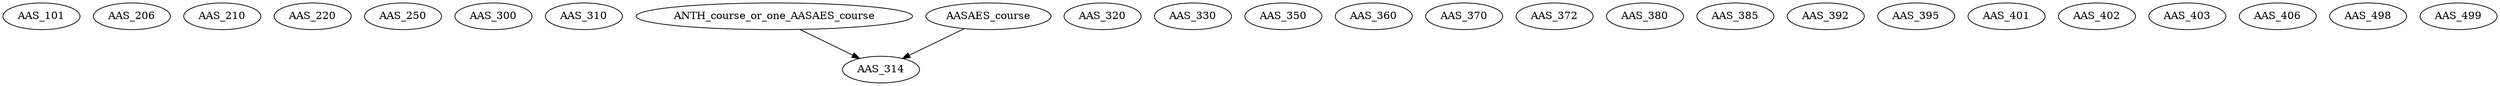 digraph G {
    AAS_101;
    AAS_206;
    AAS_210;
    AAS_220;
    AAS_250;
    AAS_300;
    AAS_310;
    edge [color=black];
    ANTH_course_or_one_AASAES_course -> AAS_314;
    AASAES_course -> AAS_314;
    AAS_320;
    AAS_330;
    AAS_350;
    AAS_360;
    AAS_370;
    AAS_372;
    AAS_380;
    AAS_385;
    AAS_392;
    AAS_395;
    AAS_401;
    AAS_402;
    AAS_403;
    AAS_406;
    AAS_498;
    AAS_499;
}
